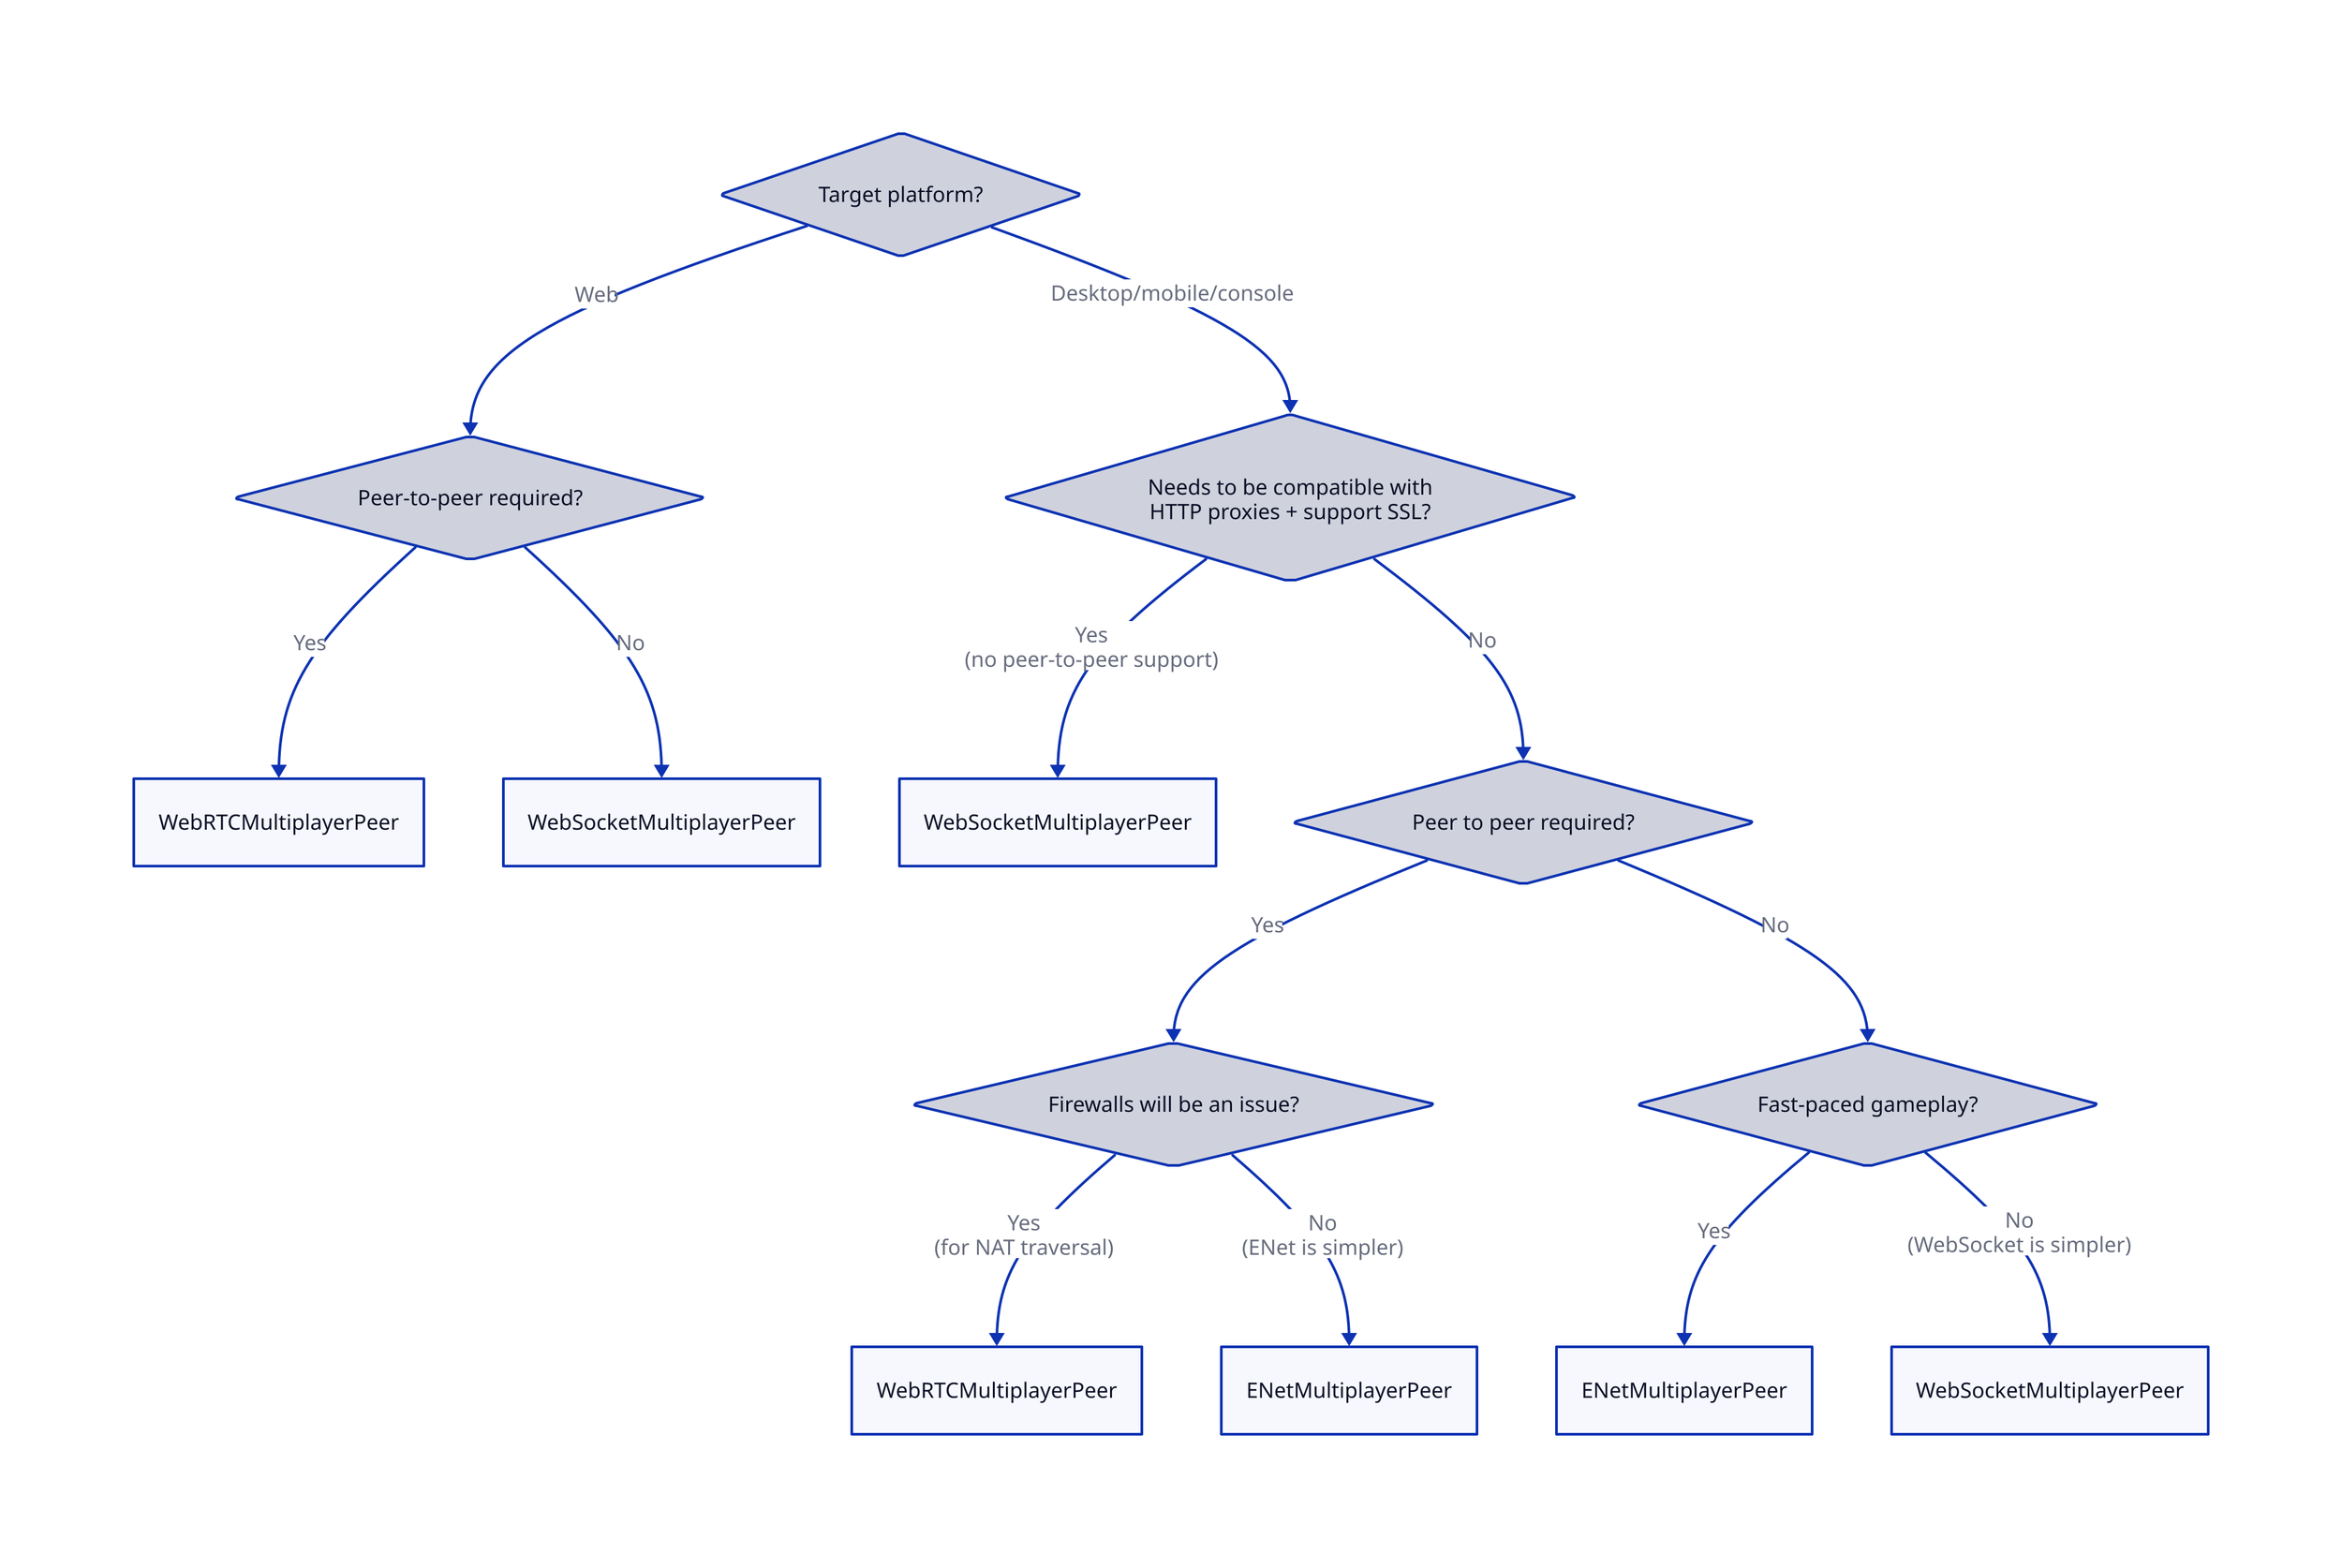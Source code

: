 vars: {
    d2-config: {
      layout-engine: dagre
    }
  }
  
  b: "Target platform?" {shape: diamond}
  c: "Peer-to-peer required?" {shape: diamond}
  d: "Needs to be compatible with\nHTTP proxies + support SSL?" {shape: diamond}
  e: "WebRTCMultiplayerPeer" {shape: rectangle}
  f: "WebSocketMultiplayerPeer" {shape: rectangle}
  g: "WebSocketMultiplayerPeer" {shape: rectangle}
  k: "Peer to peer required?" {shape: diamond}
  l: "Firewalls will be an issue?" {shape: diamond}
  m: "WebRTCMultiplayerPeer" {shape: rectangle}
  n: "ENetMultiplayerPeer" {shape: rectangle}
  o: "Fast-paced gameplay?" {shape: diamond}
  p: "ENetMultiplayerPeer" {shape: rectangle}
  q: "WebSocketMultiplayerPeer" {shape: rectangle}
  
  b -> c: "Web"
  b -> d: "Desktop/mobile/console"
  c -> e: "Yes"
  c -> f: "No"
  d -> g: "Yes\n(no peer-to-peer support)"
  d -> k: "No"
  k -> l: "Yes"
  L -> M: "Yes\n(for NAT traversal)"
  L -> N: "No\n(ENet is simpler)"
  K -> O: "No"
  O -> P: "Yes"
  O -> Q: "No\n(WebSocket is simpler)"
  